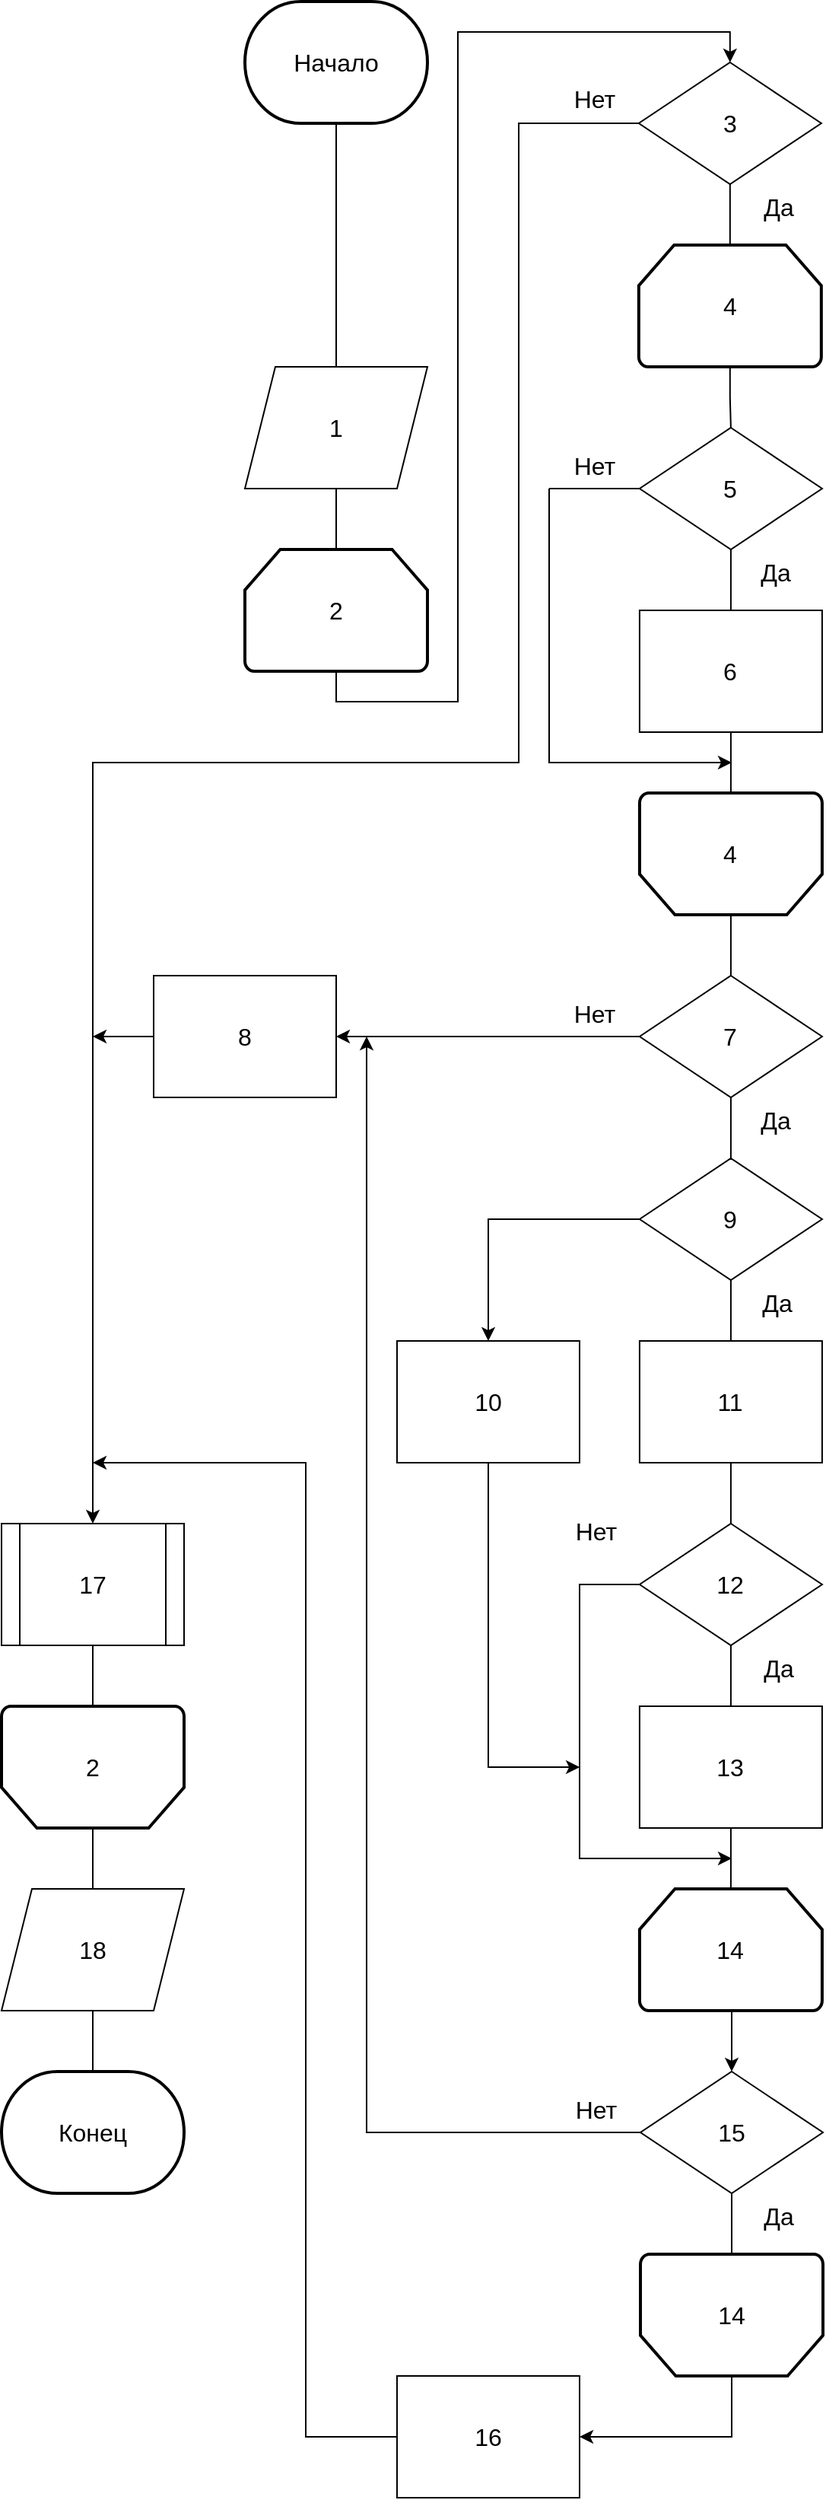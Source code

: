 <mxfile version="20.5.1" type="device"><diagram id="bapP7203xiMq4pGoNxuJ" name="Страница 1"><mxGraphModel dx="2076" dy="1128" grid="1" gridSize="10" guides="1" tooltips="1" connect="1" arrows="1" fold="1" page="1" pageScale="1" pageWidth="827" pageHeight="1169" math="0" shadow="0"><root><mxCell id="0"/><mxCell id="1" parent="0"/><mxCell id="xWibM8Qsefz-QHoGnPLA-285" style="edgeStyle=orthogonalEdgeStyle;rounded=0;orthogonalLoop=1;jettySize=auto;html=1;entryX=0.5;entryY=0;entryDx=0;entryDy=0;fontSize=16;endArrow=none;endFill=0;" parent="1" source="xWibM8Qsefz-QHoGnPLA-180" target="xWibM8Qsefz-QHoGnPLA-193" edge="1"><mxGeometry relative="1" as="geometry"/></mxCell><mxCell id="xWibM8Qsefz-QHoGnPLA-180" value="&lt;font style=&quot;font-size: 16px;&quot;&gt;Начало&lt;/font&gt;" style="strokeWidth=2;html=1;shape=mxgraph.flowchart.terminator;whiteSpace=wrap;" parent="1" vertex="1"><mxGeometry x="720" y="240" width="120" height="80" as="geometry"/></mxCell><mxCell id="xWibM8Qsefz-QHoGnPLA-183" style="edgeStyle=orthogonalEdgeStyle;rounded=0;orthogonalLoop=1;jettySize=auto;html=1;fontSize=16;endArrow=classic;endFill=1;entryX=0.5;entryY=0;entryDx=0;entryDy=0;" parent="1" source="xWibM8Qsefz-QHoGnPLA-184" target="xWibM8Qsefz-QHoGnPLA-196" edge="1"><mxGeometry relative="1" as="geometry"><mxPoint x="1040" y="260" as="targetPoint"/><Array as="points"><mxPoint x="780" y="700"/><mxPoint x="860" y="700"/><mxPoint x="860" y="260"/><mxPoint x="1039" y="260"/></Array></mxGeometry></mxCell><mxCell id="xWibM8Qsefz-QHoGnPLA-184" value="2" style="strokeWidth=2;html=1;shape=mxgraph.flowchart.loop_limit;whiteSpace=wrap;fontSize=16;" parent="1" vertex="1"><mxGeometry x="720" y="600" width="120" height="80" as="geometry"/></mxCell><mxCell id="y3aAr_xt57SNrIpLDAgk-22" style="edgeStyle=orthogonalEdgeStyle;rounded=0;orthogonalLoop=1;jettySize=auto;html=1;entryX=0.5;entryY=0;entryDx=0;entryDy=0;endArrow=none;endFill=0;" parent="1" source="xWibM8Qsefz-QHoGnPLA-188" target="xWibM8Qsefz-QHoGnPLA-282" edge="1"><mxGeometry relative="1" as="geometry"/></mxCell><mxCell id="xWibM8Qsefz-QHoGnPLA-188" value="" style="strokeWidth=2;html=1;shape=mxgraph.flowchart.loop_limit;whiteSpace=wrap;fontSize=16;rotation=-180;" parent="1" vertex="1"><mxGeometry x="560" y="1360" width="120" height="80" as="geometry"/></mxCell><mxCell id="xWibM8Qsefz-QHoGnPLA-189" value="2" style="text;html=1;strokeColor=none;fillColor=none;align=center;verticalAlign=middle;whiteSpace=wrap;rounded=0;fontSize=16;" parent="1" vertex="1"><mxGeometry x="590" y="1385" width="60" height="30" as="geometry"/></mxCell><mxCell id="xWibM8Qsefz-QHoGnPLA-191" value="&lt;font style=&quot;font-size: 16px;&quot;&gt;Конец&lt;/font&gt;" style="strokeWidth=2;html=1;shape=mxgraph.flowchart.terminator;whiteSpace=wrap;" parent="1" vertex="1"><mxGeometry x="560" y="1600" width="120" height="80" as="geometry"/></mxCell><mxCell id="xWibM8Qsefz-QHoGnPLA-195" style="edgeStyle=orthogonalEdgeStyle;rounded=0;orthogonalLoop=1;jettySize=auto;html=1;entryX=0.5;entryY=0;entryDx=0;entryDy=0;entryPerimeter=0;fontSize=16;endArrow=none;endFill=0;" parent="1" source="xWibM8Qsefz-QHoGnPLA-193" target="xWibM8Qsefz-QHoGnPLA-184" edge="1"><mxGeometry relative="1" as="geometry"/></mxCell><mxCell id="xWibM8Qsefz-QHoGnPLA-193" value="1" style="shape=parallelogram;perimeter=parallelogramPerimeter;whiteSpace=wrap;html=1;fixedSize=1;fontSize=16;" parent="1" vertex="1"><mxGeometry x="720" y="480" width="120" height="80" as="geometry"/></mxCell><mxCell id="xWibM8Qsefz-QHoGnPLA-241" style="edgeStyle=orthogonalEdgeStyle;rounded=0;orthogonalLoop=1;jettySize=auto;html=1;fontSize=16;endArrow=classic;endFill=1;entryX=0.5;entryY=0;entryDx=0;entryDy=0;" parent="1" source="xWibM8Qsefz-QHoGnPLA-196" target="xWibM8Qsefz-QHoGnPLA-268" edge="1"><mxGeometry relative="1" as="geometry"><mxPoint x="1160" y="1040" as="targetPoint"/><Array as="points"><mxPoint x="900" y="320"/><mxPoint x="900" y="740"/><mxPoint x="620" y="740"/><mxPoint x="620" y="1240"/></Array></mxGeometry></mxCell><mxCell id="y3aAr_xt57SNrIpLDAgk-1" style="edgeStyle=orthogonalEdgeStyle;rounded=0;orthogonalLoop=1;jettySize=auto;html=1;entryX=0.5;entryY=0;entryDx=0;entryDy=0;entryPerimeter=0;endArrow=none;endFill=0;" parent="1" source="xWibM8Qsefz-QHoGnPLA-196" target="xWibM8Qsefz-QHoGnPLA-245" edge="1"><mxGeometry relative="1" as="geometry"/></mxCell><mxCell id="xWibM8Qsefz-QHoGnPLA-196" value="3" style="rhombus;whiteSpace=wrap;html=1;fontSize=16;" parent="1" vertex="1"><mxGeometry x="978.92" y="280" width="120" height="80" as="geometry"/></mxCell><mxCell id="xWibM8Qsefz-QHoGnPLA-242" value="Нет" style="text;html=1;strokeColor=none;fillColor=none;align=center;verticalAlign=middle;whiteSpace=wrap;rounded=0;fontSize=16;" parent="1" vertex="1"><mxGeometry x="920" y="289" width="60" height="30" as="geometry"/></mxCell><mxCell id="xWibM8Qsefz-QHoGnPLA-249" style="edgeStyle=orthogonalEdgeStyle;rounded=0;orthogonalLoop=1;jettySize=auto;html=1;entryX=0.5;entryY=0;entryDx=0;entryDy=0;fontSize=16;endArrow=none;endFill=0;" parent="1" source="xWibM8Qsefz-QHoGnPLA-245" target="xWibM8Qsefz-QHoGnPLA-248" edge="1"><mxGeometry relative="1" as="geometry"/></mxCell><mxCell id="xWibM8Qsefz-QHoGnPLA-245" value="4" style="strokeWidth=2;html=1;shape=mxgraph.flowchart.loop_limit;whiteSpace=wrap;fontSize=16;" parent="1" vertex="1"><mxGeometry x="978.92" y="400" width="120" height="80" as="geometry"/></mxCell><mxCell id="xWibM8Qsefz-QHoGnPLA-264" style="edgeStyle=orthogonalEdgeStyle;rounded=0;orthogonalLoop=1;jettySize=auto;html=1;entryX=0.5;entryY=0;entryDx=0;entryDy=0;fontSize=16;endArrow=none;endFill=0;" parent="1" source="xWibM8Qsefz-QHoGnPLA-246" target="xWibM8Qsefz-QHoGnPLA-274" edge="1"><mxGeometry relative="1" as="geometry"><mxPoint x="1040" y="870" as="targetPoint"/></mxGeometry></mxCell><mxCell id="xWibM8Qsefz-QHoGnPLA-246" value="" style="strokeWidth=2;html=1;shape=mxgraph.flowchart.loop_limit;whiteSpace=wrap;fontSize=16;rotation=-180;" parent="1" vertex="1"><mxGeometry x="979.46" y="760" width="120" height="80" as="geometry"/></mxCell><mxCell id="xWibM8Qsefz-QHoGnPLA-247" value="4" style="text;html=1;strokeColor=none;fillColor=none;align=center;verticalAlign=middle;whiteSpace=wrap;rounded=0;fontSize=16;" parent="1" vertex="1"><mxGeometry x="1008.92" y="785" width="60" height="30" as="geometry"/></mxCell><mxCell id="xWibM8Qsefz-QHoGnPLA-254" style="edgeStyle=orthogonalEdgeStyle;rounded=0;orthogonalLoop=1;jettySize=auto;html=1;fontSize=16;endArrow=classic;endFill=1;startArrow=none;" parent="1" source="xWibM8Qsefz-QHoGnPLA-257" edge="1"><mxGeometry relative="1" as="geometry"><mxPoint x="1040" y="740" as="targetPoint"/><Array as="points"><mxPoint x="920" y="740"/><mxPoint x="1040" y="740"/></Array></mxGeometry></mxCell><mxCell id="y3aAr_xt57SNrIpLDAgk-9" style="edgeStyle=orthogonalEdgeStyle;rounded=0;orthogonalLoop=1;jettySize=auto;html=1;entryX=0.5;entryY=0;entryDx=0;entryDy=0;endArrow=none;endFill=0;" parent="1" source="xWibM8Qsefz-QHoGnPLA-248" target="xWibM8Qsefz-QHoGnPLA-250" edge="1"><mxGeometry relative="1" as="geometry"/></mxCell><mxCell id="xWibM8Qsefz-QHoGnPLA-248" value="5" style="rhombus;whiteSpace=wrap;html=1;fontSize=16;" parent="1" vertex="1"><mxGeometry x="979.46" y="520" width="120" height="80" as="geometry"/></mxCell><mxCell id="y3aAr_xt57SNrIpLDAgk-10" style="edgeStyle=orthogonalEdgeStyle;rounded=0;orthogonalLoop=1;jettySize=auto;html=1;entryX=0.5;entryY=1;entryDx=0;entryDy=0;entryPerimeter=0;endArrow=none;endFill=0;" parent="1" source="xWibM8Qsefz-QHoGnPLA-250" target="xWibM8Qsefz-QHoGnPLA-246" edge="1"><mxGeometry relative="1" as="geometry"/></mxCell><mxCell id="xWibM8Qsefz-QHoGnPLA-250" value="6" style="whiteSpace=wrap;html=1;fontSize=16;" parent="1" vertex="1"><mxGeometry x="979.46" y="640" width="120" height="80" as="geometry"/></mxCell><mxCell id="xWibM8Qsefz-QHoGnPLA-252" value="Да" style="text;html=1;strokeColor=none;fillColor=none;align=center;verticalAlign=middle;whiteSpace=wrap;rounded=0;fontSize=16;" parent="1" vertex="1"><mxGeometry x="1039.46" y="600" width="60" height="30" as="geometry"/></mxCell><mxCell id="xWibM8Qsefz-QHoGnPLA-257" value="Нет" style="text;html=1;strokeColor=none;fillColor=none;align=center;verticalAlign=middle;whiteSpace=wrap;rounded=0;fontSize=16;" parent="1" vertex="1"><mxGeometry x="920" y="530" width="60" height="30" as="geometry"/></mxCell><mxCell id="xWibM8Qsefz-QHoGnPLA-258" value="" style="edgeStyle=orthogonalEdgeStyle;rounded=0;orthogonalLoop=1;jettySize=auto;html=1;fontSize=16;endArrow=none;endFill=1;entryX=0.5;entryY=1;entryDx=0;entryDy=0;entryPerimeter=0;" parent="1" source="xWibM8Qsefz-QHoGnPLA-248" target="xWibM8Qsefz-QHoGnPLA-257" edge="1"><mxGeometry relative="1" as="geometry"><mxPoint x="980.088" y="560.059" as="sourcePoint"/><mxPoint x="1040" y="735" as="targetPoint"/><Array as="points"><mxPoint x="920" y="560"/></Array></mxGeometry></mxCell><mxCell id="y3aAr_xt57SNrIpLDAgk-21" style="edgeStyle=orthogonalEdgeStyle;rounded=0;orthogonalLoop=1;jettySize=auto;html=1;entryX=0.5;entryY=1;entryDx=0;entryDy=0;entryPerimeter=0;endArrow=none;endFill=0;" parent="1" source="xWibM8Qsefz-QHoGnPLA-268" target="xWibM8Qsefz-QHoGnPLA-188" edge="1"><mxGeometry relative="1" as="geometry"/></mxCell><mxCell id="xWibM8Qsefz-QHoGnPLA-268" value="17" style="shape=process;whiteSpace=wrap;html=1;backgroundOutline=1;fontSize=16;" parent="1" vertex="1"><mxGeometry x="560" y="1240" width="120" height="80" as="geometry"/></mxCell><mxCell id="xWibM8Qsefz-QHoGnPLA-281" style="edgeStyle=orthogonalEdgeStyle;rounded=0;orthogonalLoop=1;jettySize=auto;html=1;entryX=1;entryY=0.5;entryDx=0;entryDy=0;fontSize=16;endArrow=classic;endFill=1;" parent="1" source="xWibM8Qsefz-QHoGnPLA-274" target="xWibM8Qsefz-QHoGnPLA-280" edge="1"><mxGeometry relative="1" as="geometry"><Array as="points"><mxPoint x="940" y="920"/><mxPoint x="940" y="920"/></Array></mxGeometry></mxCell><mxCell id="y3aAr_xt57SNrIpLDAgk-11" style="edgeStyle=orthogonalEdgeStyle;rounded=0;orthogonalLoop=1;jettySize=auto;html=1;entryX=0.5;entryY=0;entryDx=0;entryDy=0;endArrow=none;endFill=0;" parent="1" source="xWibM8Qsefz-QHoGnPLA-274" target="xWibM8Qsefz-QHoGnPLA-310" edge="1"><mxGeometry relative="1" as="geometry"/></mxCell><mxCell id="xWibM8Qsefz-QHoGnPLA-274" value="7" style="rhombus;whiteSpace=wrap;html=1;fontSize=16;" parent="1" vertex="1"><mxGeometry x="979.46" y="880" width="120" height="80" as="geometry"/></mxCell><mxCell id="xWibM8Qsefz-QHoGnPLA-277" value="Да" style="text;html=1;strokeColor=none;fillColor=none;align=center;verticalAlign=middle;whiteSpace=wrap;rounded=0;fontSize=16;" parent="1" vertex="1"><mxGeometry x="1039.46" y="960" width="60" height="30" as="geometry"/></mxCell><mxCell id="xWibM8Qsefz-QHoGnPLA-278" value="Нет" style="text;html=1;strokeColor=none;fillColor=none;align=center;verticalAlign=middle;whiteSpace=wrap;rounded=0;fontSize=16;" parent="1" vertex="1"><mxGeometry x="920" y="890" width="60" height="30" as="geometry"/></mxCell><mxCell id="y3aAr_xt57SNrIpLDAgk-31" style="edgeStyle=orthogonalEdgeStyle;rounded=0;orthogonalLoop=1;jettySize=auto;html=1;endArrow=classic;endFill=1;" parent="1" source="xWibM8Qsefz-QHoGnPLA-280" edge="1"><mxGeometry relative="1" as="geometry"><mxPoint x="620" y="920" as="targetPoint"/></mxGeometry></mxCell><mxCell id="xWibM8Qsefz-QHoGnPLA-280" value="8" style="whiteSpace=wrap;html=1;fontSize=16;" parent="1" vertex="1"><mxGeometry x="660" y="880" width="120" height="80" as="geometry"/></mxCell><mxCell id="y3aAr_xt57SNrIpLDAgk-23" style="edgeStyle=orthogonalEdgeStyle;rounded=0;orthogonalLoop=1;jettySize=auto;html=1;entryX=0.5;entryY=0;entryDx=0;entryDy=0;entryPerimeter=0;endArrow=none;endFill=0;" parent="1" source="xWibM8Qsefz-QHoGnPLA-282" target="xWibM8Qsefz-QHoGnPLA-191" edge="1"><mxGeometry relative="1" as="geometry"/></mxCell><mxCell id="xWibM8Qsefz-QHoGnPLA-282" value="18" style="shape=parallelogram;perimeter=parallelogramPerimeter;whiteSpace=wrap;html=1;fixedSize=1;fontSize=16;" parent="1" vertex="1"><mxGeometry x="560" y="1480" width="120" height="80" as="geometry"/></mxCell><mxCell id="xWibM8Qsefz-QHoGnPLA-301" style="edgeStyle=orthogonalEdgeStyle;rounded=0;orthogonalLoop=1;jettySize=auto;html=1;fontSize=16;endArrow=classic;endFill=1;" parent="1" edge="1"><mxGeometry relative="1" as="geometry"><mxPoint x="1040" y="1600" as="targetPoint"/><Array as="points"><mxPoint x="1040" y="1560"/></Array><mxPoint x="1040" y="1560" as="sourcePoint"/></mxGeometry></mxCell><mxCell id="xWibM8Qsefz-QHoGnPLA-302" value="14" style="strokeWidth=2;html=1;shape=mxgraph.flowchart.loop_limit;whiteSpace=wrap;fontSize=16;" parent="1" vertex="1"><mxGeometry x="979.46" y="1480" width="120" height="80" as="geometry"/></mxCell><mxCell id="y3aAr_xt57SNrIpLDAgk-18" style="edgeStyle=orthogonalEdgeStyle;rounded=0;orthogonalLoop=1;jettySize=auto;html=1;entryX=0.5;entryY=1;entryDx=0;entryDy=0;entryPerimeter=0;endArrow=none;endFill=0;" parent="1" source="xWibM8Qsefz-QHoGnPLA-305" target="xWibM8Qsefz-QHoGnPLA-308" edge="1"><mxGeometry relative="1" as="geometry"/></mxCell><mxCell id="y3aAr_xt57SNrIpLDAgk-29" style="edgeStyle=orthogonalEdgeStyle;rounded=0;orthogonalLoop=1;jettySize=auto;html=1;endArrow=classic;endFill=1;" parent="1" source="xWibM8Qsefz-QHoGnPLA-305" edge="1"><mxGeometry relative="1" as="geometry"><mxPoint x="800" y="920" as="targetPoint"/><Array as="points"><mxPoint x="800" y="1640"/><mxPoint x="800" y="1000"/></Array></mxGeometry></mxCell><mxCell id="xWibM8Qsefz-QHoGnPLA-305" value="15" style="rhombus;whiteSpace=wrap;html=1;fontSize=16;" parent="1" vertex="1"><mxGeometry x="980" y="1600" width="120" height="80" as="geometry"/></mxCell><mxCell id="xWibM8Qsefz-QHoGnPLA-306" value="Да" style="text;html=1;strokeColor=none;fillColor=none;align=center;verticalAlign=middle;whiteSpace=wrap;rounded=0;fontSize=16;" parent="1" vertex="1"><mxGeometry x="1041" y="1680" width="60" height="30" as="geometry"/></mxCell><mxCell id="xWibM8Qsefz-QHoGnPLA-307" value="Нет" style="text;html=1;strokeColor=none;fillColor=none;align=center;verticalAlign=middle;whiteSpace=wrap;rounded=0;fontSize=16;" parent="1" vertex="1"><mxGeometry x="921" y="1610" width="60" height="30" as="geometry"/></mxCell><mxCell id="xWibM8Qsefz-QHoGnPLA-338" style="edgeStyle=orthogonalEdgeStyle;rounded=0;orthogonalLoop=1;jettySize=auto;html=1;fontSize=16;endArrow=classic;endFill=1;entryX=1;entryY=0.5;entryDx=0;entryDy=0;" parent="1" source="xWibM8Qsefz-QHoGnPLA-308" target="xWibM8Qsefz-QHoGnPLA-336" edge="1"><mxGeometry relative="1" as="geometry"><Array as="points"><mxPoint x="1040" y="1840"/></Array><mxPoint x="920" y="1820.091" as="targetPoint"/></mxGeometry></mxCell><mxCell id="xWibM8Qsefz-QHoGnPLA-308" value="" style="strokeWidth=2;html=1;shape=mxgraph.flowchart.loop_limit;whiteSpace=wrap;fontSize=16;rotation=-180;" parent="1" vertex="1"><mxGeometry x="980" y="1720" width="120" height="80" as="geometry"/></mxCell><mxCell id="xWibM8Qsefz-QHoGnPLA-309" value="14" style="text;html=1;strokeColor=none;fillColor=none;align=center;verticalAlign=middle;whiteSpace=wrap;rounded=0;fontSize=16;" parent="1" vertex="1"><mxGeometry x="1010" y="1745" width="60" height="30" as="geometry"/></mxCell><mxCell id="y3aAr_xt57SNrIpLDAgk-12" style="edgeStyle=orthogonalEdgeStyle;rounded=0;orthogonalLoop=1;jettySize=auto;html=1;entryX=0.5;entryY=0;entryDx=0;entryDy=0;endArrow=none;endFill=0;" parent="1" source="xWibM8Qsefz-QHoGnPLA-310" target="xWibM8Qsefz-QHoGnPLA-321" edge="1"><mxGeometry relative="1" as="geometry"/></mxCell><mxCell id="y3aAr_xt57SNrIpLDAgk-13" style="edgeStyle=orthogonalEdgeStyle;rounded=0;orthogonalLoop=1;jettySize=auto;html=1;entryX=0.5;entryY=0;entryDx=0;entryDy=0;endArrow=classic;endFill=1;" parent="1" source="xWibM8Qsefz-QHoGnPLA-310" target="xWibM8Qsefz-QHoGnPLA-320" edge="1"><mxGeometry relative="1" as="geometry"/></mxCell><mxCell id="xWibM8Qsefz-QHoGnPLA-310" value="9" style="rhombus;whiteSpace=wrap;html=1;fontSize=16;" parent="1" vertex="1"><mxGeometry x="979.46" y="1000" width="120" height="80" as="geometry"/></mxCell><mxCell id="y3aAr_xt57SNrIpLDAgk-27" style="edgeStyle=orthogonalEdgeStyle;rounded=0;orthogonalLoop=1;jettySize=auto;html=1;endArrow=classic;endFill=1;" parent="1" source="xWibM8Qsefz-QHoGnPLA-320" edge="1"><mxGeometry relative="1" as="geometry"><mxPoint x="940.077" y="1400" as="targetPoint"/><Array as="points"><mxPoint x="880" y="1400"/></Array></mxGeometry></mxCell><mxCell id="xWibM8Qsefz-QHoGnPLA-320" value="10" style="whiteSpace=wrap;html=1;fontSize=16;" parent="1" vertex="1"><mxGeometry x="820" y="1120" width="120" height="80" as="geometry"/></mxCell><mxCell id="y3aAr_xt57SNrIpLDAgk-20" style="edgeStyle=orthogonalEdgeStyle;rounded=0;orthogonalLoop=1;jettySize=auto;html=1;entryX=0.5;entryY=0;entryDx=0;entryDy=0;endArrow=none;endFill=0;" parent="1" source="xWibM8Qsefz-QHoGnPLA-321" target="xWibM8Qsefz-QHoGnPLA-326" edge="1"><mxGeometry relative="1" as="geometry"/></mxCell><mxCell id="xWibM8Qsefz-QHoGnPLA-321" value="11" style="whiteSpace=wrap;html=1;fontSize=16;" parent="1" vertex="1"><mxGeometry x="979.46" y="1120" width="120" height="80" as="geometry"/></mxCell><mxCell id="y3aAr_xt57SNrIpLDAgk-15" style="edgeStyle=orthogonalEdgeStyle;rounded=0;orthogonalLoop=1;jettySize=auto;html=1;entryX=0.5;entryY=0;entryDx=0;entryDy=0;endArrow=none;endFill=0;" parent="1" source="xWibM8Qsefz-QHoGnPLA-326" target="xWibM8Qsefz-QHoGnPLA-333" edge="1"><mxGeometry relative="1" as="geometry"/></mxCell><mxCell id="y3aAr_xt57SNrIpLDAgk-17" style="edgeStyle=orthogonalEdgeStyle;rounded=0;orthogonalLoop=1;jettySize=auto;html=1;endArrow=classic;endFill=1;" parent="1" source="xWibM8Qsefz-QHoGnPLA-326" edge="1"><mxGeometry relative="1" as="geometry"><mxPoint x="1040" y="1460" as="targetPoint"/><Array as="points"><mxPoint x="940" y="1280"/><mxPoint x="940" y="1460"/></Array></mxGeometry></mxCell><mxCell id="xWibM8Qsefz-QHoGnPLA-326" value="12" style="rhombus;whiteSpace=wrap;html=1;fontSize=16;" parent="1" vertex="1"><mxGeometry x="979.46" y="1240" width="120" height="80" as="geometry"/></mxCell><mxCell id="xWibM8Qsefz-QHoGnPLA-328" value="Да" style="text;html=1;strokeColor=none;fillColor=none;align=center;verticalAlign=middle;whiteSpace=wrap;rounded=0;fontSize=16;" parent="1" vertex="1"><mxGeometry x="1041" y="1320" width="60" height="30" as="geometry"/></mxCell><mxCell id="xWibM8Qsefz-QHoGnPLA-330" value="Нет" style="text;html=1;strokeColor=none;fillColor=none;align=center;verticalAlign=middle;whiteSpace=wrap;rounded=0;fontSize=16;" parent="1" vertex="1"><mxGeometry x="921" y="1230" width="60" height="30" as="geometry"/></mxCell><mxCell id="y3aAr_xt57SNrIpLDAgk-19" style="edgeStyle=orthogonalEdgeStyle;rounded=0;orthogonalLoop=1;jettySize=auto;html=1;entryX=0.5;entryY=0;entryDx=0;entryDy=0;entryPerimeter=0;endArrow=none;endFill=0;" parent="1" source="xWibM8Qsefz-QHoGnPLA-333" target="xWibM8Qsefz-QHoGnPLA-302" edge="1"><mxGeometry relative="1" as="geometry"/></mxCell><mxCell id="xWibM8Qsefz-QHoGnPLA-333" value="13" style="whiteSpace=wrap;html=1;fontSize=16;" parent="1" vertex="1"><mxGeometry x="979.46" y="1360" width="120" height="80" as="geometry"/></mxCell><mxCell id="y3aAr_xt57SNrIpLDAgk-25" style="edgeStyle=orthogonalEdgeStyle;rounded=0;orthogonalLoop=1;jettySize=auto;html=1;endArrow=classic;endFill=1;" parent="1" source="xWibM8Qsefz-QHoGnPLA-336" edge="1"><mxGeometry relative="1" as="geometry"><mxPoint x="620" y="1200" as="targetPoint"/><Array as="points"><mxPoint x="760" y="1840"/><mxPoint x="760" y="1200"/></Array></mxGeometry></mxCell><mxCell id="xWibM8Qsefz-QHoGnPLA-336" value="16" style="rounded=0;whiteSpace=wrap;html=1;fontSize=16;" parent="1" vertex="1"><mxGeometry x="820" y="1800" width="120" height="80" as="geometry"/></mxCell><mxCell id="y3aAr_xt57SNrIpLDAgk-3" value="Да" style="text;html=1;strokeColor=none;fillColor=none;align=center;verticalAlign=middle;whiteSpace=wrap;rounded=0;fontSize=16;" parent="1" vertex="1"><mxGeometry x="1041" y="360" width="60" height="30" as="geometry"/></mxCell><mxCell id="y3aAr_xt57SNrIpLDAgk-14" value="Да" style="text;html=1;strokeColor=none;fillColor=none;align=center;verticalAlign=middle;whiteSpace=wrap;rounded=0;fontSize=16;" parent="1" vertex="1"><mxGeometry x="1040" y="1080" width="60" height="30" as="geometry"/></mxCell></root></mxGraphModel></diagram></mxfile>